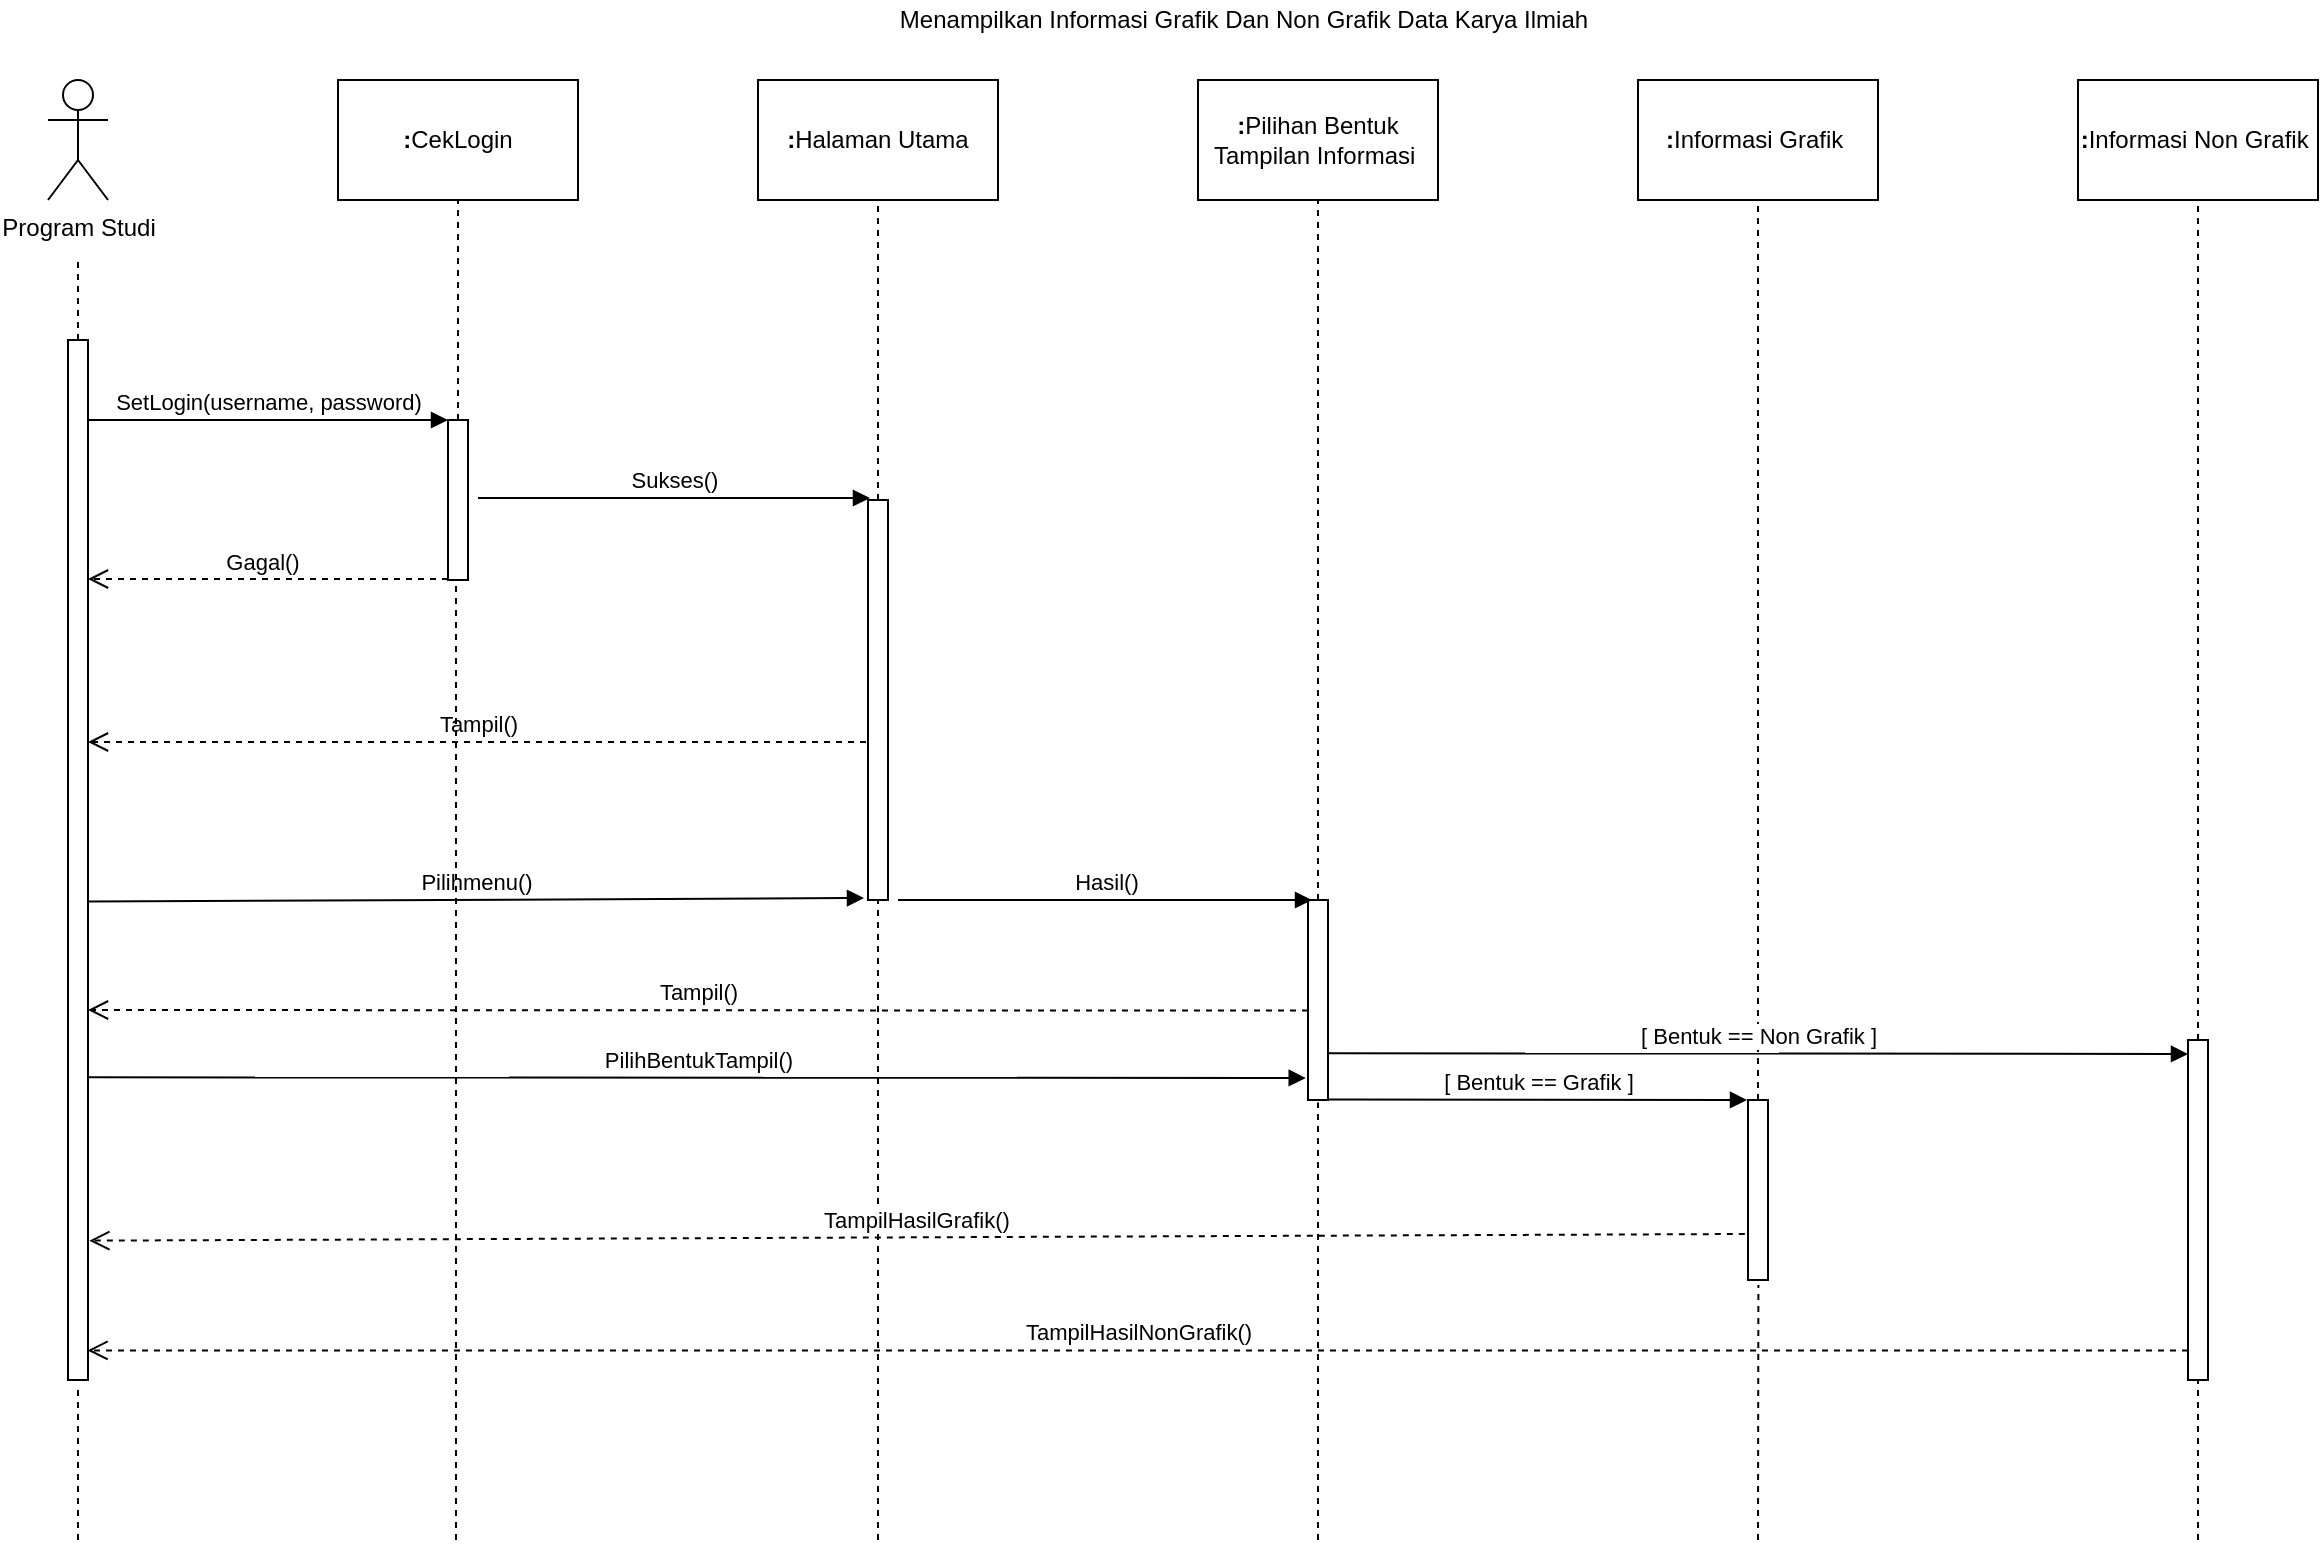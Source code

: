<mxfile version="12.2.6" type="device" pages="1"><diagram id="aiRjl2s9NJD3Ki3Pvs1K" name="Page-1"><mxGraphModel dx="1408" dy="748" grid="1" gridSize="10" guides="1" tooltips="1" connect="1" arrows="1" fold="1" page="1" pageScale="1" pageWidth="850" pageHeight="1100" math="0" shadow="0"><root><mxCell id="0"/><mxCell id="1" parent="0"/><mxCell id="EBDLhi2jd2ONhYQCHEA2-1" value="" style="endArrow=none;dashed=1;html=1;" parent="1" source="EBDLhi2jd2ONhYQCHEA2-3" edge="1"><mxGeometry width="50" height="50" relative="1" as="geometry"><mxPoint x="80" y="280" as="sourcePoint"/><mxPoint x="80" y="160" as="targetPoint"/></mxGeometry></mxCell><mxCell id="EBDLhi2jd2ONhYQCHEA2-3" value="" style="html=1;points=[];perimeter=orthogonalPerimeter;" parent="1" vertex="1"><mxGeometry x="75" y="200" width="10" height="520" as="geometry"/></mxCell><mxCell id="EBDLhi2jd2ONhYQCHEA2-4" value="Program Studi" style="shape=umlActor;verticalLabelPosition=bottom;labelBackgroundColor=#ffffff;verticalAlign=top;html=1;" parent="1" vertex="1"><mxGeometry x="65" y="70" width="30" height="60" as="geometry"/></mxCell><mxCell id="EBDLhi2jd2ONhYQCHEA2-5" value="&lt;b&gt;:&lt;/b&gt;CekLogin" style="rounded=0;whiteSpace=wrap;html=1;" parent="1" vertex="1"><mxGeometry x="210" y="70" width="120" height="60" as="geometry"/></mxCell><mxCell id="EBDLhi2jd2ONhYQCHEA2-6" value="&lt;b&gt;:&lt;/b&gt;Halaman Utama" style="rounded=0;whiteSpace=wrap;html=1;" parent="1" vertex="1"><mxGeometry x="420" y="70" width="120" height="60" as="geometry"/></mxCell><mxCell id="EBDLhi2jd2ONhYQCHEA2-8" value="&lt;b&gt;:&lt;/b&gt;Pilihan Bentuk Tampilan Informasi&amp;nbsp;" style="rounded=0;whiteSpace=wrap;html=1;" parent="1" vertex="1"><mxGeometry x="640" y="70" width="120" height="60" as="geometry"/></mxCell><mxCell id="EBDLhi2jd2ONhYQCHEA2-10" value="" style="endArrow=none;dashed=1;html=1;entryX=0.5;entryY=1;entryDx=0;entryDy=0;" parent="1" source="EBDLhi2jd2ONhYQCHEA2-13" target="EBDLhi2jd2ONhYQCHEA2-5" edge="1"><mxGeometry width="50" height="50" relative="1" as="geometry"><mxPoint x="270" y="280" as="sourcePoint"/><mxPoint x="290" y="160" as="targetPoint"/></mxGeometry></mxCell><mxCell id="EBDLhi2jd2ONhYQCHEA2-11" value="" style="endArrow=none;dashed=1;html=1;entryX=0.5;entryY=1;entryDx=0;entryDy=0;" parent="1" source="EBDLhi2jd2ONhYQCHEA2-14" target="EBDLhi2jd2ONhYQCHEA2-6" edge="1"><mxGeometry width="50" height="50" relative="1" as="geometry"><mxPoint x="480" y="320" as="sourcePoint"/><mxPoint x="520" y="160" as="targetPoint"/></mxGeometry></mxCell><mxCell id="EBDLhi2jd2ONhYQCHEA2-12" value="" style="endArrow=none;dashed=1;html=1;entryX=0.5;entryY=1;entryDx=0;entryDy=0;" parent="1" source="EBDLhi2jd2ONhYQCHEA2-15" target="EBDLhi2jd2ONhYQCHEA2-8" edge="1"><mxGeometry width="50" height="50" relative="1" as="geometry"><mxPoint x="700" y="360" as="sourcePoint"/><mxPoint x="720" y="140" as="targetPoint"/></mxGeometry></mxCell><mxCell id="EBDLhi2jd2ONhYQCHEA2-15" value="" style="html=1;points=[];perimeter=orthogonalPerimeter;" parent="1" vertex="1"><mxGeometry x="695" y="480" width="10" height="100" as="geometry"/></mxCell><mxCell id="EBDLhi2jd2ONhYQCHEA2-21" value="Gagal()" style="html=1;verticalAlign=bottom;endArrow=open;dashed=1;endSize=8;" parent="1" target="EBDLhi2jd2ONhYQCHEA2-3" edge="1"><mxGeometry x="0.041" relative="1" as="geometry"><mxPoint x="265" y="319.5" as="sourcePoint"/><mxPoint x="92" y="319.5" as="targetPoint"/><mxPoint as="offset"/></mxGeometry></mxCell><mxCell id="EBDLhi2jd2ONhYQCHEA2-22" value="Tampil()" style="html=1;verticalAlign=bottom;endArrow=open;dashed=1;endSize=8;exitX=-0.1;exitY=0.605;exitDx=0;exitDy=0;exitPerimeter=0;" parent="1" source="EBDLhi2jd2ONhYQCHEA2-14" target="EBDLhi2jd2ONhYQCHEA2-3" edge="1"><mxGeometry relative="1" as="geometry"><mxPoint x="475" y="439.5" as="sourcePoint"/><mxPoint x="395" y="439.5" as="targetPoint"/></mxGeometry></mxCell><mxCell id="EBDLhi2jd2ONhYQCHEA2-23" value="Pilihmenu()" style="html=1;verticalAlign=bottom;endArrow=block;entryX=-0.2;entryY=0.995;entryDx=0;entryDy=0;entryPerimeter=0;exitX=1;exitY=0.54;exitDx=0;exitDy=0;exitPerimeter=0;" parent="1" source="EBDLhi2jd2ONhYQCHEA2-3" target="EBDLhi2jd2ONhYQCHEA2-14" edge="1"><mxGeometry width="80" relative="1" as="geometry"><mxPoint x="90" y="520" as="sourcePoint"/><mxPoint x="170" y="520" as="targetPoint"/></mxGeometry></mxCell><mxCell id="EBDLhi2jd2ONhYQCHEA2-24" value="SetLogin(username, password)" style="html=1;verticalAlign=bottom;endArrow=block;entryX=0;entryY=0;entryDx=0;entryDy=0;entryPerimeter=0;" parent="1" source="EBDLhi2jd2ONhYQCHEA2-3" target="EBDLhi2jd2ONhYQCHEA2-13" edge="1"><mxGeometry width="80" relative="1" as="geometry"><mxPoint x="90" y="280" as="sourcePoint"/><mxPoint x="170" y="280" as="targetPoint"/><Array as="points"/></mxGeometry></mxCell><mxCell id="EBDLhi2jd2ONhYQCHEA2-25" value="Sukses()" style="html=1;verticalAlign=bottom;endArrow=block;entryX=0.1;entryY=-0.005;entryDx=0;entryDy=0;entryPerimeter=0;" parent="1" target="EBDLhi2jd2ONhYQCHEA2-14" edge="1"><mxGeometry width="80" relative="1" as="geometry"><mxPoint x="280" y="279" as="sourcePoint"/><mxPoint x="360" y="320" as="targetPoint"/></mxGeometry></mxCell><mxCell id="EBDLhi2jd2ONhYQCHEA2-13" value="" style="html=1;points=[];perimeter=orthogonalPerimeter;" parent="1" vertex="1"><mxGeometry x="265" y="240" width="10" height="80" as="geometry"/></mxCell><mxCell id="EBDLhi2jd2ONhYQCHEA2-14" value="" style="html=1;points=[];perimeter=orthogonalPerimeter;" parent="1" vertex="1"><mxGeometry x="475" y="280" width="10" height="200" as="geometry"/></mxCell><mxCell id="EBDLhi2jd2ONhYQCHEA2-29" value="Hasil()" style="html=1;verticalAlign=bottom;endArrow=block;entryX=0.2;entryY=0;entryDx=0;entryDy=0;entryPerimeter=0;" parent="1" target="EBDLhi2jd2ONhYQCHEA2-15" edge="1"><mxGeometry width="80" relative="1" as="geometry"><mxPoint x="490" y="480" as="sourcePoint"/><mxPoint x="570" y="480" as="targetPoint"/></mxGeometry></mxCell><mxCell id="EBDLhi2jd2ONhYQCHEA2-30" value="" style="endArrow=none;dashed=1;html=1;" parent="1" edge="1"><mxGeometry width="50" height="50" relative="1" as="geometry"><mxPoint x="269" y="800" as="sourcePoint"/><mxPoint x="269" y="320" as="targetPoint"/></mxGeometry></mxCell><mxCell id="EBDLhi2jd2ONhYQCHEA2-31" value="" style="endArrow=none;dashed=1;html=1;" parent="1" target="EBDLhi2jd2ONhYQCHEA2-14" edge="1"><mxGeometry width="50" height="50" relative="1" as="geometry"><mxPoint x="480" y="800" as="sourcePoint"/><mxPoint x="480" y="484" as="targetPoint"/><Array as="points"><mxPoint x="480" y="640"/></Array></mxGeometry></mxCell><mxCell id="EBDLhi2jd2ONhYQCHEA2-32" value="Tampil()" style="html=1;verticalAlign=bottom;endArrow=open;dashed=1;endSize=8;exitX=0;exitY=0.553;exitDx=0;exitDy=0;exitPerimeter=0;" parent="1" edge="1" source="EBDLhi2jd2ONhYQCHEA2-15"><mxGeometry relative="1" as="geometry"><mxPoint x="690" y="535" as="sourcePoint"/><mxPoint x="85" y="535" as="targetPoint"/></mxGeometry></mxCell><mxCell id="EBDLhi2jd2ONhYQCHEA2-33" value="[ Bentuk == Grafik ]" style="html=1;verticalAlign=bottom;endArrow=block;exitX=0.977;exitY=0.998;exitDx=0;exitDy=0;exitPerimeter=0;" parent="1" source="EBDLhi2jd2ONhYQCHEA2-15" edge="1"><mxGeometry width="80" relative="1" as="geometry"><mxPoint x="706" y="580" as="sourcePoint"/><mxPoint x="914.5" y="580" as="targetPoint"/></mxGeometry></mxCell><mxCell id="EBDLhi2jd2ONhYQCHEA2-34" value="TampilHasilGrafik()" style="html=1;verticalAlign=bottom;endArrow=open;dashed=1;endSize=8;entryX=1.067;entryY=0.866;entryDx=0;entryDy=0;entryPerimeter=0;exitX=-0.159;exitY=0.8;exitDx=0;exitDy=0;exitPerimeter=0;" parent="1" target="EBDLhi2jd2ONhYQCHEA2-3" edge="1"><mxGeometry relative="1" as="geometry"><mxPoint x="913.41" y="647.0" as="sourcePoint"/><mxPoint x="84.76" y="655.72" as="targetPoint"/></mxGeometry></mxCell><mxCell id="EBDLhi2jd2ONhYQCHEA2-35" value="" style="endArrow=none;dashed=1;html=1;entryX=0.5;entryY=1.008;entryDx=0;entryDy=0;entryPerimeter=0;" parent="1" target="EBDLhi2jd2ONhYQCHEA2-3" edge="1"><mxGeometry width="50" height="50" relative="1" as="geometry"><mxPoint x="80" y="800" as="sourcePoint"/><mxPoint x="110" y="730" as="targetPoint"/></mxGeometry></mxCell><mxCell id="EBDLhi2jd2ONhYQCHEA2-36" value="" style="endArrow=none;dashed=1;html=1;entryX=0.5;entryY=1.013;entryDx=0;entryDy=0;entryPerimeter=0;" parent="1" target="EBDLhi2jd2ONhYQCHEA2-15" edge="1"><mxGeometry width="50" height="50" relative="1" as="geometry"><mxPoint x="700" y="800" as="sourcePoint"/><mxPoint x="710" y="750" as="targetPoint"/></mxGeometry></mxCell><mxCell id="y7LB9kT1sHZPDv9eJstE-1" value="Menampilkan Informasi Grafik Dan Non Grafik Data Karya Ilmiah" style="text;html=1;strokeColor=none;fillColor=none;align=center;verticalAlign=middle;whiteSpace=wrap;rounded=0;" parent="1" vertex="1"><mxGeometry x="450" y="30" width="426" height="20" as="geometry"/></mxCell><mxCell id="y7LB9kT1sHZPDv9eJstE-3" value="&lt;b&gt;:&lt;/b&gt;Informasi Grafik&amp;nbsp;" style="rounded=0;whiteSpace=wrap;html=1;" parent="1" vertex="1"><mxGeometry x="860" y="70" width="120" height="60" as="geometry"/></mxCell><mxCell id="y7LB9kT1sHZPDv9eJstE-4" value="" style="endArrow=none;dashed=1;html=1;entryX=0.5;entryY=1;entryDx=0;entryDy=0;" parent="1" source="y7LB9kT1sHZPDv9eJstE-5" target="y7LB9kT1sHZPDv9eJstE-3" edge="1"><mxGeometry width="50" height="50" relative="1" as="geometry"><mxPoint x="920" y="360" as="sourcePoint"/><mxPoint x="940" y="140" as="targetPoint"/></mxGeometry></mxCell><mxCell id="y7LB9kT1sHZPDv9eJstE-5" value="" style="html=1;points=[];perimeter=orthogonalPerimeter;" parent="1" vertex="1"><mxGeometry x="915" y="580" width="10" height="90" as="geometry"/></mxCell><mxCell id="y7LB9kT1sHZPDv9eJstE-6" value="&lt;b&gt;:&lt;/b&gt;Informasi Non Grafik&amp;nbsp;" style="rounded=0;whiteSpace=wrap;html=1;" parent="1" vertex="1"><mxGeometry x="1080" y="70" width="120" height="60" as="geometry"/></mxCell><mxCell id="y7LB9kT1sHZPDv9eJstE-7" value="" style="endArrow=none;dashed=1;html=1;entryX=0.5;entryY=1;entryDx=0;entryDy=0;" parent="1" source="y7LB9kT1sHZPDv9eJstE-8" target="y7LB9kT1sHZPDv9eJstE-6" edge="1"><mxGeometry width="50" height="50" relative="1" as="geometry"><mxPoint x="1140" y="360" as="sourcePoint"/><mxPoint x="1160" y="140" as="targetPoint"/></mxGeometry></mxCell><mxCell id="y7LB9kT1sHZPDv9eJstE-8" value="" style="html=1;points=[];perimeter=orthogonalPerimeter;" parent="1" vertex="1"><mxGeometry x="1135" y="550" width="10" height="170" as="geometry"/></mxCell><mxCell id="y7LB9kT1sHZPDv9eJstE-9" value="[ Bentuk == Non Grafik ]" style="html=1;verticalAlign=bottom;endArrow=block;exitX=1.023;exitY=0.766;exitDx=0;exitDy=0;exitPerimeter=0;" parent="1" source="EBDLhi2jd2ONhYQCHEA2-15" edge="1"><mxGeometry width="80" relative="1" as="geometry"><mxPoint x="710" y="556.5" as="sourcePoint"/><mxPoint x="1135" y="557" as="targetPoint"/></mxGeometry></mxCell><mxCell id="y7LB9kT1sHZPDv9eJstE-10" value="TampilHasilNonGrafik()" style="html=1;verticalAlign=bottom;endArrow=open;dashed=1;endSize=8;entryX=0.976;entryY=0.886;entryDx=0;entryDy=0;entryPerimeter=0;" parent="1" source="y7LB9kT1sHZPDv9eJstE-8" edge="1"><mxGeometry relative="1" as="geometry"><mxPoint x="1130" y="705" as="sourcePoint"/><mxPoint x="84.76" y="705.22" as="targetPoint"/></mxGeometry></mxCell><mxCell id="XGNPuoaVG7hvM7XZFTK--1" value="" style="endArrow=none;dashed=1;html=1;entryX=0.52;entryY=1.028;entryDx=0;entryDy=0;entryPerimeter=0;" parent="1" target="y7LB9kT1sHZPDv9eJstE-5" edge="1"><mxGeometry width="50" height="50" relative="1" as="geometry"><mxPoint x="920" y="800" as="sourcePoint"/><mxPoint x="919.99" y="690.35" as="targetPoint"/></mxGeometry></mxCell><mxCell id="XGNPuoaVG7hvM7XZFTK--2" value="" style="endArrow=none;dashed=1;html=1;entryX=0.499;entryY=1.005;entryDx=0;entryDy=0;entryPerimeter=0;" parent="1" edge="1"><mxGeometry width="50" height="50" relative="1" as="geometry"><mxPoint x="1140" y="800" as="sourcePoint"/><mxPoint x="1139.99" y="719.85" as="targetPoint"/></mxGeometry></mxCell><mxCell id="r2Jvu4I5XhfvSgP2nP9a-1" value="PilihBentukTampil()" style="html=1;verticalAlign=bottom;endArrow=block;entryX=-0.114;entryY=0.89;entryDx=0;entryDy=0;entryPerimeter=0;exitX=1.009;exitY=0.709;exitDx=0;exitDy=0;exitPerimeter=0;" edge="1" parent="1" source="EBDLhi2jd2ONhYQCHEA2-3" target="EBDLhi2jd2ONhYQCHEA2-15"><mxGeometry width="80" relative="1" as="geometry"><mxPoint x="90" y="569" as="sourcePoint"/><mxPoint x="745" y="560" as="targetPoint"/></mxGeometry></mxCell></root></mxGraphModel></diagram></mxfile>